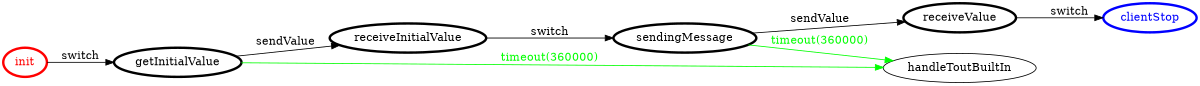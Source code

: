 /*
*
* A GraphViz DOT FSM description 
* Please use a GraphViz visualizer (like http://www.webgraphviz.com)
*  
*/

digraph finite_state_machine {
	rankdir=LR
	size="8,5"
	
	init [ color = red ][ fontcolor = red ][ penwidth = 3 ]
	getInitialValue [ color = black ][ fontcolor = black ][ penwidth = 3 ]
	receiveInitialValue [ color = black ][ fontcolor = black ][ penwidth = 3 ]
	receiveValue [ color = black ][ fontcolor = black ][ penwidth = 3 ]
	sendingMessage [ color = black ][ fontcolor = black ][ penwidth = 3 ]
	clientStop [ color = blue ][ fontcolor = blue ][ penwidth = 3 ]
	
	getInitialValue -> handleToutBuiltIn [ label = "timeout(360000)" ][ color = green ][ fontcolor = green ]
	sendingMessage -> handleToutBuiltIn [ label = "timeout(360000)" ][ color = green ][ fontcolor = green ]
	receiveValue -> clientStop [ label = "switch" ][ color = black ][ fontcolor = black ]
	init -> getInitialValue [ label = "switch" ][ color = black ][ fontcolor = black ]
	sendingMessage -> receiveValue [ label = "sendValue" ][ color = black ][ fontcolor = black ]
	getInitialValue -> receiveInitialValue [ label = "sendValue" ][ color = black ][ fontcolor = black ]
	receiveInitialValue -> sendingMessage [ label = "switch" ][ color = black ][ fontcolor = black ]
}
